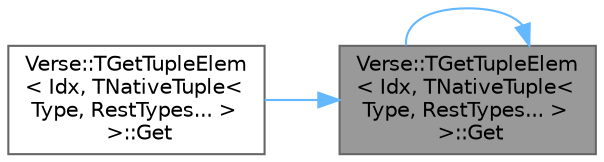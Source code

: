 digraph "Verse::TGetTupleElem&lt; Idx, TNativeTuple&lt; Type, RestTypes... &gt; &gt;::Get"
{
 // INTERACTIVE_SVG=YES
 // LATEX_PDF_SIZE
  bgcolor="transparent";
  edge [fontname=Helvetica,fontsize=10,labelfontname=Helvetica,labelfontsize=10];
  node [fontname=Helvetica,fontsize=10,shape=box,height=0.2,width=0.4];
  rankdir="RL";
  Node1 [id="Node000001",label="Verse::TGetTupleElem\l\< Idx, TNativeTuple\<\l Type, RestTypes... \>\l \>::Get",height=0.2,width=0.4,color="gray40", fillcolor="grey60", style="filled", fontcolor="black",tooltip=" "];
  Node1 -> Node2 [id="edge1_Node000001_Node000002",dir="back",color="steelblue1",style="solid",tooltip=" "];
  Node2 [id="Node000002",label="Verse::TGetTupleElem\l\< Idx, TNativeTuple\<\l Type, RestTypes... \>\l \>::Get",height=0.2,width=0.4,color="grey40", fillcolor="white", style="filled",URL="$dc/d6b/structVerse_1_1TGetTupleElem_3_01Idx_00_01TNativeTuple_3_01Type_00_01RestTypes_8_8_8_01_4_01_4.html#a77d4ecc376c17d8eb35353686dc31c18",tooltip=" "];
  Node1 -> Node1 [id="edge2_Node000001_Node000001",dir="back",color="steelblue1",style="solid",tooltip=" "];
}
